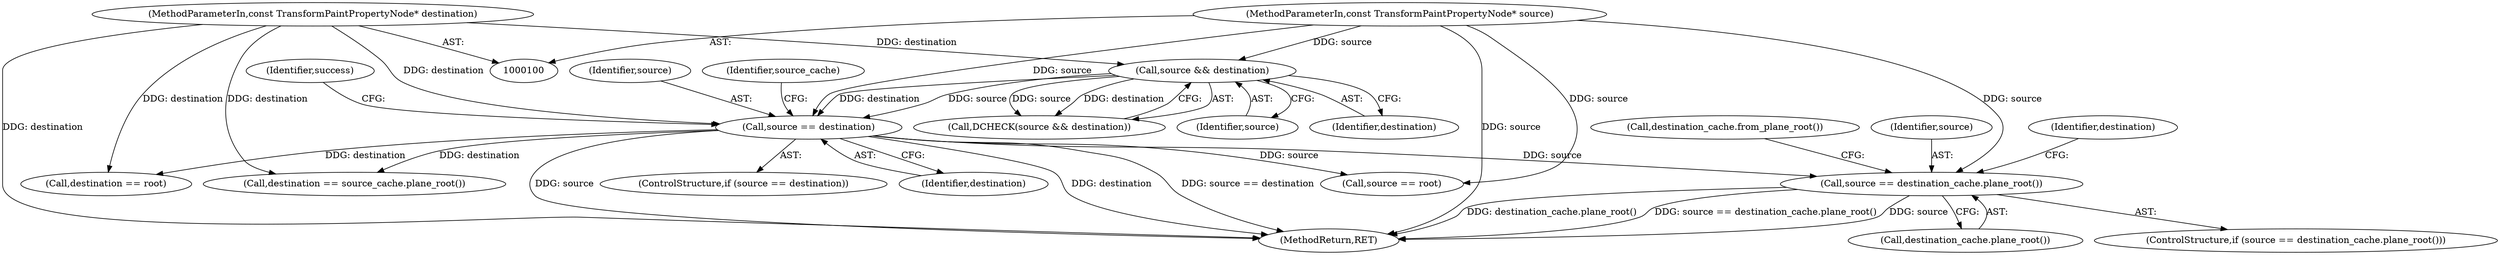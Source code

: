 digraph "0_Chrome_f911e11e7f6b5c0d6f5ee694a9871de6619889f7_45@pointer" {
"1000144" [label="(Call,source == destination_cache.plane_root())"];
"1000118" [label="(Call,source == destination)"];
"1000106" [label="(Call,source && destination)"];
"1000101" [label="(MethodParameterIn,const TransformPaintPropertyNode* source)"];
"1000102" [label="(MethodParameterIn,const TransformPaintPropertyNode* destination)"];
"1000150" [label="(Call,destination == source_cache.plane_root())"];
"1000117" [label="(ControlStructure,if (source == destination))"];
"1000101" [label="(MethodParameterIn,const TransformPaintPropertyNode* source)"];
"1000119" [label="(Identifier,source)"];
"1000146" [label="(Call,destination_cache.plane_root())"];
"1000105" [label="(Call,DCHECK(source && destination))"];
"1000144" [label="(Call,source == destination_cache.plane_root())"];
"1000129" [label="(Identifier,source_cache)"];
"1000118" [label="(Call,source == destination)"];
"1000143" [label="(ControlStructure,if (source == destination_cache.plane_root()))"];
"1000106" [label="(Call,source && destination)"];
"1000202" [label="(MethodReturn,RET)"];
"1000102" [label="(MethodParameterIn,const TransformPaintPropertyNode* destination)"];
"1000151" [label="(Identifier,destination)"];
"1000148" [label="(Call,destination_cache.from_plane_root())"];
"1000185" [label="(Call,destination == root)"];
"1000107" [label="(Identifier,source)"];
"1000179" [label="(Call,source == root)"];
"1000120" [label="(Identifier,destination)"];
"1000123" [label="(Identifier,success)"];
"1000145" [label="(Identifier,source)"];
"1000108" [label="(Identifier,destination)"];
"1000144" -> "1000143"  [label="AST: "];
"1000144" -> "1000146"  [label="CFG: "];
"1000145" -> "1000144"  [label="AST: "];
"1000146" -> "1000144"  [label="AST: "];
"1000148" -> "1000144"  [label="CFG: "];
"1000151" -> "1000144"  [label="CFG: "];
"1000144" -> "1000202"  [label="DDG: source == destination_cache.plane_root()"];
"1000144" -> "1000202"  [label="DDG: source"];
"1000144" -> "1000202"  [label="DDG: destination_cache.plane_root()"];
"1000118" -> "1000144"  [label="DDG: source"];
"1000101" -> "1000144"  [label="DDG: source"];
"1000118" -> "1000117"  [label="AST: "];
"1000118" -> "1000120"  [label="CFG: "];
"1000119" -> "1000118"  [label="AST: "];
"1000120" -> "1000118"  [label="AST: "];
"1000123" -> "1000118"  [label="CFG: "];
"1000129" -> "1000118"  [label="CFG: "];
"1000118" -> "1000202"  [label="DDG: source == destination"];
"1000118" -> "1000202"  [label="DDG: source"];
"1000118" -> "1000202"  [label="DDG: destination"];
"1000106" -> "1000118"  [label="DDG: source"];
"1000106" -> "1000118"  [label="DDG: destination"];
"1000101" -> "1000118"  [label="DDG: source"];
"1000102" -> "1000118"  [label="DDG: destination"];
"1000118" -> "1000150"  [label="DDG: destination"];
"1000118" -> "1000179"  [label="DDG: source"];
"1000118" -> "1000185"  [label="DDG: destination"];
"1000106" -> "1000105"  [label="AST: "];
"1000106" -> "1000107"  [label="CFG: "];
"1000106" -> "1000108"  [label="CFG: "];
"1000107" -> "1000106"  [label="AST: "];
"1000108" -> "1000106"  [label="AST: "];
"1000105" -> "1000106"  [label="CFG: "];
"1000106" -> "1000105"  [label="DDG: source"];
"1000106" -> "1000105"  [label="DDG: destination"];
"1000101" -> "1000106"  [label="DDG: source"];
"1000102" -> "1000106"  [label="DDG: destination"];
"1000101" -> "1000100"  [label="AST: "];
"1000101" -> "1000202"  [label="DDG: source"];
"1000101" -> "1000179"  [label="DDG: source"];
"1000102" -> "1000100"  [label="AST: "];
"1000102" -> "1000202"  [label="DDG: destination"];
"1000102" -> "1000150"  [label="DDG: destination"];
"1000102" -> "1000185"  [label="DDG: destination"];
}
